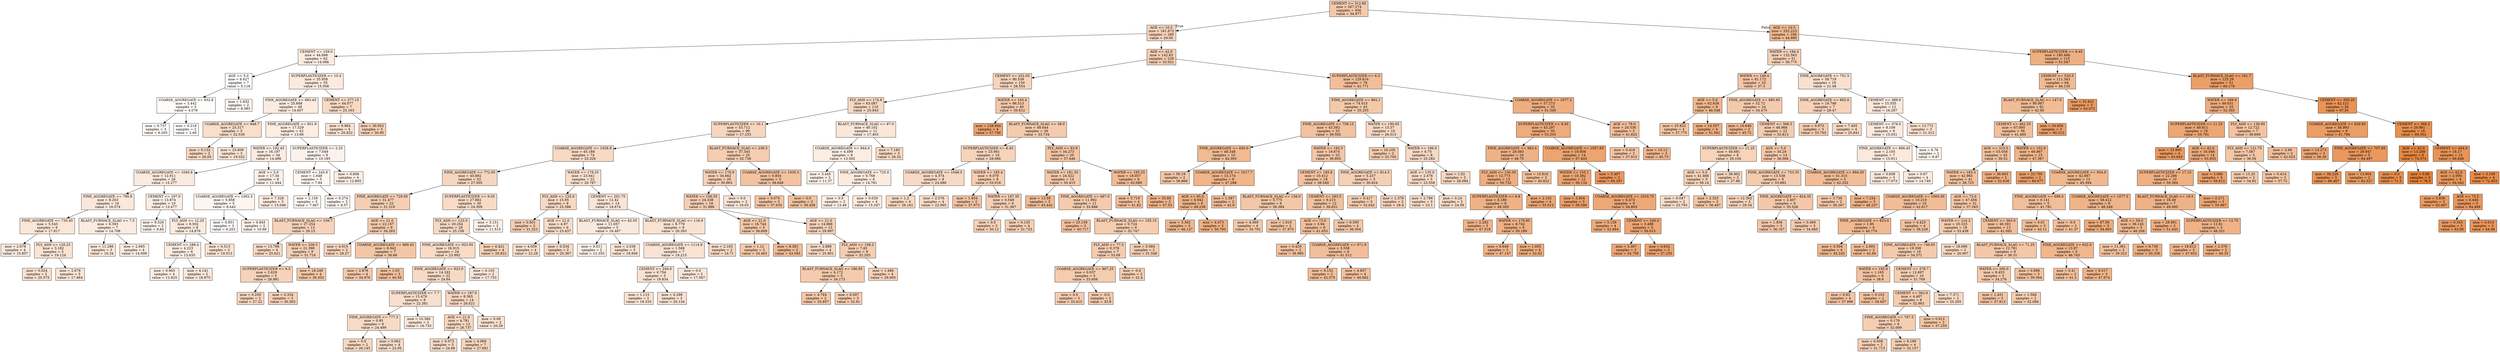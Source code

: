 digraph Tree {
node [shape=box, style="filled", color="black"] ;
0 [label="CEMENT <= 312.85\nmse = 267.274\nsamples = 456\nvalue = 34.977", fillcolor="#f4c9ab"] ;
1 [label="AGE <= 10.5\nmse = 181.672\nsamples = 290\nvalue = 29.05", fillcolor="#f6d3ba"] ;
0 -> 1 [labeldistance=2.5, labelangle=45, headlabel="True"] ;
2 [label="CEMENT <= 159.0\nmse = 44.696\nsamples = 62\nvalue = 14.086", fillcolor="#fbece1"] ;
1 -> 2 ;
3 [label="AGE <= 5.0\nmse = 6.627\nsamples = 7\nvalue = 5.118", fillcolor="#fefbf9"] ;
2 -> 3 ;
4 [label="COARSE_AGGREGATE <= 932.8\nmse = 3.442\nsamples = 5\nvalue = 4.078", fillcolor="#fffdfb"] ;
3 -> 4 ;
5 [label="mse = 0.737\nsamples = 3\nvalue = 6.205", fillcolor="#fef9f6"] ;
4 -> 5 ;
6 [label="mse = 0.218\nsamples = 2\nvalue = 2.66", fillcolor="#ffffff"] ;
4 -> 6 ;
7 [label="mse = 1.632\nsamples = 2\nvalue = 8.583", fillcolor="#fdf5f0"] ;
3 -> 7 ;
8 [label="SUPERPLASTICIZER <= 10.4\nmse = 35.958\nsamples = 55\nvalue = 15.508", fillcolor="#fbeadd"] ;
2 -> 8 ;
9 [label="FINE_AGGREGATE <= 683.45\nmse = 25.688\nsamples = 48\nvalue = 14.607", fillcolor="#fbebe0"] ;
8 -> 9 ;
10 [label="COARSE_AGGREGATE <= 948.7\nmse = 25.317\nsamples = 5\nvalue = 22.536", fillcolor="#f8decb"] ;
9 -> 10 ;
11 [label="mse = 0.132\nsamples = 2\nvalue = 26.05", fillcolor="#f7d8c2"] ;
10 -> 11 ;
12 [label="mse = 25.809\nsamples = 3\nvalue = 19.022", fillcolor="#f9e4d4"] ;
10 -> 12 ;
13 [label="FINE_AGGREGATE <= 851.9\nmse = 17.329\nsamples = 43\nvalue = 13.66", fillcolor="#fbede2"] ;
9 -> 13 ;
14 [label="WATER <= 192.45\nmse = 16.197\nsamples = 34\nvalue = 14.496", fillcolor="#fbebe0"] ;
13 -> 14 ;
15 [label="COARSE_AGGREGATE <= 1040.8\nmse = 12.911\nsamples = 26\nvalue = 15.277", fillcolor="#fbeade"] ;
14 -> 15 ;
16 [label="FINE_AGGREGATE <= 790.8\nmse = 8.203\nsamples = 16\nvalue = 16.574", fillcolor="#fae8db"] ;
15 -> 16 ;
17 [label="FINE_AGGREGATE <= 735.45\nmse = 5.543\nsamples = 9\nvalue = 17.817", fillcolor="#fae6d7"] ;
16 -> 17 ;
18 [label="mse = 2.678\nsamples = 4\nvalue = 15.857", fillcolor="#fae9dd"] ;
17 -> 18 ;
19 [label="FLY_ASH <= 120.25\nmse = 3.182\nsamples = 5\nvalue = 19.124", fillcolor="#f9e4d4"] ;
17 -> 19 ;
20 [label="mse = 0.024\nsamples = 2\nvalue = 20.575", fillcolor="#f9e1d0"] ;
19 -> 20 ;
21 [label="mse = 2.678\nsamples = 3\nvalue = 17.964", fillcolor="#fae6d7"] ;
19 -> 21 ;
22 [label="BLAST_FURNACE_SLAG <= 7.5\nmse = 6.393\nsamples = 7\nvalue = 14.708", fillcolor="#fbebe0"] ;
16 -> 22 ;
23 [label="mse = 11.286\nsamples = 3\nvalue = 16.34", fillcolor="#fae8db"] ;
22 -> 23 ;
24 [label="mse = 2.665\nsamples = 4\nvalue = 14.009", fillcolor="#fbece1"] ;
22 -> 24 ;
25 [label="CEMENT <= 197.0\nmse = 13.874\nsamples = 10\nvalue = 13.477", fillcolor="#fbede3"] ;
15 -> 25 ;
26 [label="mse = 9.526\nsamples = 2\nvalue = 9.84", fillcolor="#fdf3ec"] ;
25 -> 26 ;
27 [label="FLY_ASH <= 12.25\nmse = 8.502\nsamples = 8\nvalue = 14.876", fillcolor="#fbebdf"] ;
25 -> 27 ;
28 [label="CEMENT <= 288.4\nmse = 4.223\nsamples = 6\nvalue = 13.635", fillcolor="#fbede2"] ;
27 -> 28 ;
29 [label="mse = 0.963\nsamples = 4\nvalue = 12.825", fillcolor="#fceee4"] ;
28 -> 29 ;
30 [label="mse = 4.141\nsamples = 2\nvalue = 16.875", fillcolor="#fae7da"] ;
28 -> 30 ;
31 [label="mse = 0.513\nsamples = 2\nvalue = 19.013", fillcolor="#f9e4d4"] ;
27 -> 31 ;
32 [label="AGE <= 5.0\nmse = 17.34\nsamples = 8\nvalue = 11.444", fillcolor="#fcf0e8"] ;
14 -> 32 ;
33 [label="COARSE_AGGREGATE <= 1002.5\nmse = 5.858\nsamples = 5\nvalue = 8.442", fillcolor="#fdf5f0"] ;
32 -> 33 ;
34 [label="mse = 0.851\nsamples = 3\nvalue = 6.203", fillcolor="#fef9f6"] ;
33 -> 34 ;
35 [label="mse = 0.845\nsamples = 2\nvalue = 10.68", fillcolor="#fcf2ea"] ;
33 -> 35 ;
36 [label="mse = 7.328\nsamples = 3\nvalue = 15.046", fillcolor="#fbeadf"] ;
32 -> 36 ;
37 [label="SUPERPLASTICIZER <= 2.25\nmse = 7.049\nsamples = 9\nvalue = 10.185", fillcolor="#fcf2eb"] ;
13 -> 37 ;
38 [label="CEMENT <= 245.0\nmse = 1.648\nsamples = 5\nvalue = 7.94", fillcolor="#fdf6f1"] ;
37 -> 38 ;
39 [label="mse = 2.158\nsamples = 3\nvalue = 7.467", fillcolor="#fdf7f2"] ;
38 -> 39 ;
40 [label="mse = 0.274\nsamples = 2\nvalue = 8.57", fillcolor="#fdf5f0"] ;
38 -> 40 ;
41 [label="mse = 0.606\nsamples = 4\nvalue = 12.805", fillcolor="#fceee5"] ;
37 -> 41 ;
42 [label="CEMENT <= 277.15\nmse = 44.077\nsamples = 7\nvalue = 25.163", fillcolor="#f7dac4"] ;
8 -> 42 ;
43 [label="mse = 9.964\nsamples = 4\nvalue = 20.822", fillcolor="#f9e1d0"] ;
42 -> 43 ;
44 [label="mse = 30.952\nsamples = 3\nvalue = 30.95", fillcolor="#f5d0b5"] ;
42 -> 44 ;
45 [label="AGE <= 42.0\nmse = 142.83\nsamples = 228\nvalue = 33.021", fillcolor="#f5cdb0"] ;
1 -> 45 ;
46 [label="CEMENT <= 252.05\nmse = 90.539\nsamples = 150\nvalue = 28.554", fillcolor="#f6d4bb"] ;
45 -> 46 ;
47 [label="FLY_ASH <= 174.8\nmse = 63.087\nsamples = 110\nvalue = 25.943", fillcolor="#f7d8c2"] ;
46 -> 47 ;
48 [label="SUPERPLASTICIZER <= 10.1\nmse = 53.712\nsamples = 99\nvalue = 27.253", fillcolor="#f7d6bf"] ;
47 -> 48 ;
49 [label="COARSE_AGGREGATE <= 1028.9\nmse = 45.188\nsamples = 74\nvalue = 25.326", fillcolor="#f7d9c4"] ;
48 -> 49 ;
50 [label="FINE_AGGREGATE <= 772.05\nmse = 40.892\nsamples = 52\nvalue = 27.505", fillcolor="#f6d6be"] ;
49 -> 50 ;
51 [label="FINE_AGGREGATE <= 729.95\nmse = 31.477\nsamples = 22\nvalue = 31.319", fillcolor="#f5cfb4"] ;
50 -> 51 ;
52 [label="BLAST_FURNACE_SLAG <= 159.7\nmse = 27.254\nsamples = 13\nvalue = 29.15", fillcolor="#f6d3ba"] ;
51 -> 52 ;
53 [label="mse = 13.798\nsamples = 4\nvalue = 25.621", fillcolor="#f7d9c3"] ;
52 -> 53 ;
54 [label="WATER <= 208.5\nmse = 21.398\nsamples = 9\nvalue = 31.716", fillcolor="#f5cfb3"] ;
52 -> 54 ;
55 [label="SUPERPLASTICIZER <= 6.5\nmse = 2.629\nsamples = 5\nvalue = 28.981", fillcolor="#f6d3ba"] ;
54 -> 55 ;
56 [label="mse = 0.259\nsamples = 2\nvalue = 27.22", fillcolor="#f7d6bf"] ;
55 -> 56 ;
57 [label="mse = 0.334\nsamples = 3\nvalue = 30.302", fillcolor="#f6d1b7"] ;
55 -> 57 ;
58 [label="mse = 18.249\nsamples = 4\nvalue = 36.502", fillcolor="#f3c7a7"] ;
54 -> 58 ;
59 [label="AGE <= 21.0\nmse = 22.157\nsamples = 9\nvalue = 34.263", fillcolor="#f4caac"] ;
51 -> 59 ;
60 [label="mse = 4.915\nsamples = 2\nvalue = 28.27", fillcolor="#f6d4bc"] ;
59 -> 60 ;
61 [label="COARSE_AGGREGATE <= 989.45\nmse = 8.942\nsamples = 7\nvalue = 36.66", fillcolor="#f3c7a6"] ;
59 -> 61 ;
62 [label="mse = 2.876\nsamples = 4\nvalue = 34.976", fillcolor="#f4c9ab"] ;
61 -> 62 ;
63 [label="mse = 1.03\nsamples = 3\nvalue = 40.59", fillcolor="#f2c09c"] ;
61 -> 63 ;
64 [label="SUPERPLASTICIZER <= 9.05\nmse = 27.882\nsamples = 30\nvalue = 24.509", fillcolor="#f8dbc6"] ;
50 -> 64 ;
65 [label="FLY_ASH <= 123.0\nmse = 20.254\nsamples = 28\nvalue = 25.158", fillcolor="#f7dac4"] ;
64 -> 65 ;
66 [label="FINE_AGGREGATE <= 923.95\nmse = 16.915\nsamples = 24\nvalue = 23.992", fillcolor="#f8dcc7"] ;
65 -> 66 ;
67 [label="FINE_AGGREGATE <= 823.0\nmse = 14.182\nsamples = 22\nvalue = 24.64", fillcolor="#f7dac6"] ;
66 -> 67 ;
68 [label="SUPERPLASTICIZER <= 7.7\nmse = 15.479\nsamples = 8\nvalue = 22.381", fillcolor="#f8decc"] ;
67 -> 68 ;
69 [label="FINE_AGGREGATE <= 777.3\nmse = 0.95\nsamples = 6\nvalue = 24.499", fillcolor="#f8dbc6"] ;
68 -> 69 ;
70 [label="mse = 0.0\nsamples = 2\nvalue = 26.145", fillcolor="#f7d8c2"] ;
69 -> 70 ;
71 [label="mse = 0.062\nsamples = 4\nvalue = 23.95", fillcolor="#f8dcc7"] ;
69 -> 71 ;
72 [label="mse = 10.366\nsamples = 2\nvalue = 16.733", fillcolor="#fae8da"] ;
68 -> 72 ;
73 [label="WATER <= 197.0\nmse = 8.365\nsamples = 14\nvalue = 26.021", fillcolor="#f7d8c2"] ;
67 -> 73 ;
74 [label="AGE <= 21.0\nmse = 4.781\nsamples = 12\nvalue = 26.737", fillcolor="#f7d7c0"] ;
73 -> 74 ;
75 [label="mse = 0.073\nsamples = 5\nvalue = 24.66", fillcolor="#f7dac6"] ;
74 -> 75 ;
76 [label="mse = 4.069\nsamples = 7\nvalue = 27.681", fillcolor="#f6d5be"] ;
74 -> 76 ;
77 [label="mse = 0.09\nsamples = 2\nvalue = 20.29", fillcolor="#f9e2d1"] ;
73 -> 77 ;
78 [label="mse = 0.103\nsamples = 2\nvalue = 17.733", fillcolor="#fae6d8"] ;
66 -> 78 ;
79 [label="mse = 6.421\nsamples = 4\nvalue = 29.822", fillcolor="#f6d2b8"] ;
65 -> 79 ;
80 [label="mse = 3.151\nsamples = 2\nvalue = 11.515", fillcolor="#fcf0e8"] ;
64 -> 80 ;
81 [label="WATER <= 178.25\nmse = 23.641\nsamples = 22\nvalue = 20.787", fillcolor="#f9e1d0"] ;
49 -> 81 ;
82 [label="FLY_ASH <= 125.0\nmse = 15.95\nsamples = 8\nvalue = 25.588", fillcolor="#f7d9c3"] ;
81 -> 82 ;
83 [label="mse = 0.001\nsamples = 2\nvalue = 31.323", fillcolor="#f5cfb4"] ;
82 -> 83 ;
84 [label="AGE <= 21.0\nmse = 4.97\nsamples = 6\nvalue = 23.437", fillcolor="#f8dcc9"] ;
82 -> 84 ;
85 [label="mse = 4.059\nsamples = 4\nvalue = 22.28", fillcolor="#f8decc"] ;
84 -> 85 ;
86 [label="mse = 0.534\nsamples = 2\nvalue = 25.367", fillcolor="#f7d9c4"] ;
84 -> 86 ;
87 [label="CEMENT <= 201.75\nmse = 12.42\nsamples = 14\nvalue = 18.674", fillcolor="#fae4d5"] ;
81 -> 87 ;
88 [label="BLAST_FURNACE_SLAG <= 62.05\nmse = 11.057\nsamples = 5\nvalue = 16.487", fillcolor="#fae8db"] ;
87 -> 88 ;
89 [label="mse = 0.011\nsamples = 2\nvalue = 12.355", fillcolor="#fcefe6"] ;
88 -> 89 ;
90 [label="mse = 2.036\nsamples = 3\nvalue = 18.849", fillcolor="#f9e4d5"] ;
88 -> 90 ;
91 [label="BLAST_FURNACE_SLAG <= 116.9\nmse = 6.779\nsamples = 9\nvalue = 20.393", fillcolor="#f9e2d1"] ;
87 -> 91 ;
92 [label="COARSE_AGGREGATE <= 1114.9\nmse = 1.568\nsamples = 7\nvalue = 19.215", fillcolor="#f9e3d4"] ;
91 -> 92 ;
93 [label="CEMENT <= 240.0\nmse = 0.754\nsamples = 5\nvalue = 19.834", fillcolor="#f9e2d2"] ;
92 -> 93 ;
94 [label="mse = 1.115\nsamples = 2\nvalue = 19.333", fillcolor="#f9e3d3"] ;
93 -> 94 ;
95 [label="mse = 0.298\nsamples = 3\nvalue = 20.134", fillcolor="#f9e2d1"] ;
93 -> 95 ;
96 [label="mse = 0.0\nsamples = 2\nvalue = 17.567", fillcolor="#fae6d8"] ;
92 -> 96 ;
97 [label="mse = 2.163\nsamples = 2\nvalue = 24.71", fillcolor="#f7dac5"] ;
91 -> 97 ;
98 [label="BLAST_FURNACE_SLAG <= 239.5\nmse = 37.345\nsamples = 25\nvalue = 32.736", fillcolor="#f5cdb0"] ;
48 -> 98 ;
99 [label="WATER <= 178.8\nmse = 34.662\nsamples = 20\nvalue = 30.963", fillcolor="#f5d0b5"] ;
98 -> 99 ;
100 [label="WATER <= 156.55\nmse = 24.338\nsamples = 18\nvalue = 31.886", fillcolor="#f5ceb3"] ;
99 -> 100 ;
101 [label="AGE <= 21.0\nmse = 16.744\nsamples = 5\nvalue = 36.609", fillcolor="#f3c7a6"] ;
100 -> 101 ;
102 [label="mse = 1.12\nsamples = 3\nvalue = 34.463", fillcolor="#f4caac"] ;
101 -> 102 ;
103 [label="mse = 8.381\nsamples = 2\nvalue = 43.045", fillcolor="#f1bc96"] ;
101 -> 103 ;
104 [label="AGE <= 21.0\nmse = 14.888\nsamples = 13\nvalue = 29.997", fillcolor="#f6d2b8"] ;
100 -> 104 ;
105 [label="mse = 2.888\nsamples = 4\nvalue = 25.901", fillcolor="#f7d8c2"] ;
104 -> 105 ;
106 [label="FLY_ASH <= 108.2\nmse = 7.45\nsamples = 9\nvalue = 32.203", fillcolor="#f5ceb2"] ;
104 -> 106 ;
107 [label="BLAST_FURNACE_SLAG <= 186.85\nmse = 4.172\nsamples = 5\nvalue = 34.173", fillcolor="#f4cbad"] ;
106 -> 107 ;
108 [label="mse = 4.764\nsamples = 2\nvalue = 35.857", fillcolor="#f4c8a8"] ;
107 -> 108 ;
109 [label="mse = 0.007\nsamples = 3\nvalue = 32.91", fillcolor="#f5cdb0"] ;
107 -> 109 ;
110 [label="mse = 1.466\nsamples = 4\nvalue = 29.905", fillcolor="#f6d2b8"] ;
106 -> 110 ;
111 [label="mse = 0.0\nsamples = 2\nvalue = 18.03", fillcolor="#fae5d7"] ;
99 -> 111 ;
112 [label="COARSE_AGGREGATE <= 1035.5\nmse = 0.854\nsamples = 5\nvalue = 38.648", fillcolor="#f3c3a1"] ;
98 -> 112 ;
113 [label="mse = 0.076\nsamples = 3\nvalue = 37.635", fillcolor="#f3c5a4"] ;
112 -> 113 ;
114 [label="mse = 0.0\nsamples = 2\nvalue = 39.458", fillcolor="#f2c29f"] ;
112 -> 114 ;
115 [label="BLAST_FURNACE_SLAG <= 87.0\nmse = 40.102\nsamples = 11\nvalue = 17.403", fillcolor="#fae7d9"] ;
47 -> 115 ;
116 [label="COARSE_AGGREGATE <= 844.0\nmse = 4.499\nsamples = 8\nvalue = 13.502", fillcolor="#fbede3"] ;
115 -> 116 ;
117 [label="mse = 3.445\nsamples = 2\nvalue = 11.37", fillcolor="#fcf1e8"] ;
116 -> 117 ;
118 [label="FINE_AGGREGATE <= 725.0\nmse = 0.768\nsamples = 6\nvalue = 14.781", fillcolor="#fbebdf"] ;
116 -> 118 ;
119 [label="mse = 0.0\nsamples = 2\nvalue = 13.46", fillcolor="#fbede3"] ;
118 -> 119 ;
120 [label="mse = 0.029\nsamples = 4\nvalue = 15.347", fillcolor="#fbeade"] ;
118 -> 120 ;
121 [label="mse = 7.183\nsamples = 3\nvalue = 26.32", fillcolor="#f7d8c1"] ;
115 -> 121 ;
122 [label="WATER <= 165.4\nmse = 96.513\nsamples = 40\nvalue = 35.612", fillcolor="#f4c8a9"] ;
46 -> 122 ;
123 [label="mse = 128.944\nsamples = 4\nvalue = 57.766", fillcolor="#eca36f"] ;
122 -> 123 ;
124 [label="BLAST_FURNACE_SLAG <= 38.0\nmse = 48.644\nsamples = 36\nvalue = 33.734", fillcolor="#f4cbae"] ;
122 -> 124 ;
125 [label="SUPERPLASTICIZER <= 8.45\nmse = 23.961\nsamples = 16\nvalue = 28.686", fillcolor="#f6d4bb"] ;
124 -> 125 ;
126 [label="COARSE_AGGREGATE <= 1048.5\nmse = 4.374\nsamples = 8\nvalue = 24.686", fillcolor="#f7dac5"] ;
125 -> 126 ;
127 [label="mse = 1.2\nsamples = 4\nvalue = 26.161", fillcolor="#f7d8c2"] ;
126 -> 127 ;
128 [label="mse = 2.576\nsamples = 4\nvalue = 22.965", fillcolor="#f8ddca"] ;
126 -> 128 ;
129 [label="WATER <= 185.4\nmse = 9.079\nsamples = 8\nvalue = 33.018", fillcolor="#f5cdb0"] ;
125 -> 129 ;
130 [label="mse = 1.934\nsamples = 2\nvalue = 37.973", fillcolor="#f3c4a3"] ;
129 -> 130 ;
131 [label="WATER <= 197.35\nmse = 0.549\nsamples = 6\nvalue = 31.367", fillcolor="#f5cfb4"] ;
129 -> 131 ;
132 [label="mse = 0.0\nsamples = 2\nvalue = 30.12", fillcolor="#f6d1b7"] ;
131 -> 132 ;
133 [label="mse = 0.135\nsamples = 4\nvalue = 31.723", fillcolor="#f5cfb3"] ;
131 -> 133 ;
134 [label="FLY_ASH <= 83.9\nmse = 34.273\nsamples = 20\nvalue = 37.446", fillcolor="#f3c5a4"] ;
124 -> 134 ;
135 [label="WATER <= 181.55\nmse = 24.522\nsamples = 14\nvalue = 35.415", fillcolor="#f4c9a9"] ;
134 -> 135 ;
136 [label="mse = 13.59\nsamples = 3\nvalue = 43.442", fillcolor="#f1bb95"] ;
135 -> 136 ;
137 [label="FINE_AGGREGATE <= 697.0\nmse = 11.992\nsamples = 11\nvalue = 33.886", fillcolor="#f4cbad"] ;
135 -> 137 ;
138 [label="mse = 25.158\nsamples = 2\nvalue = 40.717", fillcolor="#f2c09c"] ;
137 -> 138 ;
139 [label="BLAST_FURNACE_SLAG <= 155.15\nmse = 0.724\nsamples = 9\nvalue = 32.747", fillcolor="#f5cdb0"] ;
137 -> 139 ;
140 [label="FLY_ASH <= 77.5\nmse = 0.378\nsamples = 7\nvalue = 33.09", fillcolor="#f5ccb0"] ;
139 -> 140 ;
141 [label="COARSE_AGGREGATE <= 907.25\nmse = 0.037\nsamples = 5\nvalue = 33.608", fillcolor="#f4ccae"] ;
140 -> 141 ;
142 [label="mse = 0.0\nsamples = 3\nvalue = 33.415", fillcolor="#f4ccaf"] ;
141 -> 142 ;
143 [label="mse = -0.0\nsamples = 2\nvalue = 33.8", fillcolor="#f4cbae"] ;
141 -> 143 ;
144 [label="mse = -0.0\nsamples = 2\nvalue = 32.4", fillcolor="#f5ceb1"] ;
140 -> 144 ;
145 [label="mse = 0.084\nsamples = 2\nvalue = 31.548", fillcolor="#f5cfb4"] ;
139 -> 145 ;
146 [label="WATER <= 195.25\nmse = 18.057\nsamples = 6\nvalue = 43.089", fillcolor="#f1bc95"] ;
134 -> 146 ;
147 [label="mse = 5.719\nsamples = 4\nvalue = 41.82", fillcolor="#f2be99"] ;
146 -> 147 ;
148 [label="mse = 35.88\nsamples = 2\nvalue = 47.53", fillcolor="#f0b48a"] ;
146 -> 148 ;
149 [label="SUPERPLASTICIZER <= 6.3\nmse = 129.616\nsamples = 78\nvalue = 41.771", fillcolor="#f2be99"] ;
45 -> 149 ;
150 [label="FINE_AGGREGATE <= 862.1\nmse = 74.015\nsamples = 43\nvalue = 35.255", fillcolor="#f4c9aa"] ;
149 -> 150 ;
151 [label="FINE_AGGREGATE <= 758.15\nmse = 43.592\nsamples = 33\nvalue = 39.592", fillcolor="#f2c29f"] ;
150 -> 151 ;
152 [label="FINE_AGGREGATE <= 650.0\nmse = 48.348\nsamples = 10\nvalue = 44.393", fillcolor="#f1ba92"] ;
151 -> 152 ;
153 [label="mse = 56.19\nsamples = 2\nvalue = 36.868", fillcolor="#f3c6a6"] ;
152 -> 153 ;
154 [label="COARSE_AGGREGATE <= 1017.7\nmse = 15.174\nsamples = 8\nvalue = 47.288", fillcolor="#f0b58a"] ;
152 -> 154 ;
155 [label="AGE <= 95.0\nmse = 8.942\nsamples = 6\nvalue = 49.238", fillcolor="#efb285"] ;
154 -> 155 ;
156 [label="mse = 3.362\nsamples = 3\nvalue = 46.127", fillcolor="#f0b78e"] ;
155 -> 156 ;
157 [label="mse = 4.473\nsamples = 3\nvalue = 50.793", fillcolor="#eeaf81"] ;
155 -> 157 ;
158 [label="mse = 1.387\nsamples = 2\nvalue = 42.9", fillcolor="#f1bc96"] ;
154 -> 158 ;
159 [label="WATER <= 192.5\nmse = 19.674\nsamples = 23\nvalue = 36.805", fillcolor="#f3c6a6"] ;
151 -> 159 ;
160 [label="CEMENT <= 185.8\nmse = 10.412\nsamples = 18\nvalue = 38.549", fillcolor="#f3c3a1"] ;
159 -> 160 ;
161 [label="BLAST_FURNACE_SLAG <= 158.0\nmse = 5.775\nsamples = 6\nvalue = 36.384", fillcolor="#f3c7a7"] ;
160 -> 161 ;
162 [label="mse = 4.569\nsamples = 4\nvalue = 34.792", fillcolor="#f4caab"] ;
161 -> 162 ;
163 [label="mse = 1.918\nsamples = 2\nvalue = 37.975", fillcolor="#f3c4a3"] ;
161 -> 163 ;
164 [label="CEMENT <= 263.5\nmse = 9.215\nsamples = 12\nvalue = 39.631", fillcolor="#f2c29e"] ;
160 -> 164 ;
165 [label="AGE <= 73.0\nmse = 3.94\nsamples = 8\nvalue = 41.053", fillcolor="#f2bf9b"] ;
164 -> 165 ;
166 [label="mse = 0.429\nsamples = 2\nvalue = 38.985", fillcolor="#f3c3a0"] ;
165 -> 166 ;
167 [label="COARSE_AGGREGATE <= 971.9\nmse = 3.558\nsamples = 6\nvalue = 41.512", fillcolor="#f2be9a"] ;
165 -> 167 ;
168 [label="mse = 0.152\nsamples = 2\nvalue = 42.575", fillcolor="#f1bd97"] ;
167 -> 168 ;
169 [label="mse = 4.657\nsamples = 4\nvalue = 40.662", fillcolor="#f2c09c"] ;
167 -> 169 ;
170 [label="mse = 6.595\nsamples = 4\nvalue = 36.504", fillcolor="#f3c7a7"] ;
164 -> 170 ;
171 [label="FINE_AGGREGATE <= 814.5\nmse = 5.237\nsamples = 5\nvalue = 30.824", fillcolor="#f5d0b5"] ;
159 -> 171 ;
172 [label="mse = 0.417\nsamples = 3\nvalue = 32.642", fillcolor="#f5cdb1"] ;
171 -> 172 ;
173 [label="mse = 1.378\nsamples = 2\nvalue = 28.4", fillcolor="#f6d4bc"] ;
171 -> 173 ;
174 [label="WATER <= 190.65\nmse = 13.37\nsamples = 10\nvalue = 26.015", fillcolor="#f7d8c2"] ;
150 -> 174 ;
175 [label="mse = 18.105\nsamples = 2\nvalue = 33.705", fillcolor="#f4cbae"] ;
174 -> 175 ;
176 [label="WATER <= 196.0\nmse = 6.75\nsamples = 8\nvalue = 25.282", fillcolor="#f7d9c4"] ;
174 -> 176 ;
177 [label="AGE <= 135.0\nmse = 2.476\nsamples = 5\nvalue = 23.558", fillcolor="#f8dcc8"] ;
176 -> 177 ;
178 [label="mse = 2.786\nsamples = 3\nvalue = 23.1", fillcolor="#f8ddca"] ;
177 -> 178 ;
179 [label="mse = 0.24\nsamples = 2\nvalue = 24.59", fillcolor="#f7dbc6"] ;
177 -> 179 ;
180 [label="mse = 1.02\nsamples = 3\nvalue = 28.084", fillcolor="#f6d5bd"] ;
176 -> 180 ;
181 [label="COARSE_AGGREGATE <= 1077.2\nmse = 57.273\nsamples = 35\nvalue = 51.345", fillcolor="#eeae80"] ;
149 -> 181 ;
182 [label="SUPERPLASTICIZER <= 9.45\nmse = 43.297\nsamples = 30\nvalue = 53.203", fillcolor="#eeab7b"] ;
181 -> 182 ;
183 [label="FINE_AGGREGATE <= 883.4\nmse = 29.093\nsamples = 16\nvalue = 48.75", fillcolor="#efb287"] ;
182 -> 183 ;
184 [label="FLY_ASH <= 130.35\nmse = 12.773\nsamples = 13\nvalue = 50.732", fillcolor="#efaf81"] ;
183 -> 184 ;
185 [label="SUPERPLASTICIZER <= 6.8\nmse = 8.186\nsamples = 9\nvalue = 49.305", fillcolor="#efb285"] ;
184 -> 185 ;
186 [label="mse = 2.282\nsamples = 3\nvalue = 47.518", fillcolor="#f0b48a"] ;
185 -> 186 ;
187 [label="WATER <= 170.85\nmse = 8.742\nsamples = 6\nvalue = 50.199", fillcolor="#efb083"] ;
185 -> 187 ;
188 [label="mse = 6.649\nsamples = 2\nvalue = 47.147", fillcolor="#f0b58b"] ;
187 -> 188 ;
189 [label="mse = 1.055\nsamples = 4\nvalue = 52.03", fillcolor="#eead7e"] ;
187 -> 189 ;
190 [label="mse = 2.102\nsamples = 4\nvalue = 55.012", fillcolor="#eda876"] ;
184 -> 190 ;
191 [label="mse = 15.816\nsamples = 3\nvalue = 40.822", fillcolor="#f2c09b"] ;
183 -> 191 ;
192 [label="COARSE_AGGREGATE <= 1057.65\nmse = 19.959\nsamples = 14\nvalue = 57.443", fillcolor="#eca470"] ;
182 -> 192 ;
193 [label="WATER <= 155.1\nmse = 10.382\nsamples = 12\nvalue = 56.134", fillcolor="#eda673"] ;
192 -> 193 ;
194 [label="mse = 3.954\nsamples = 3\nvalue = 59.596", fillcolor="#eba06a"] ;
193 -> 194 ;
195 [label="COARSE_AGGREGATE <= 1010.75\nmse = 6.473\nsamples = 9\nvalue = 54.803", fillcolor="#eda877"] ;
193 -> 195 ;
196 [label="mse = 5.139\nsamples = 4\nvalue = 52.864", fillcolor="#eeac7c"] ;
195 -> 196 ;
197 [label="CEMENT <= 245.0\nmse = 3.488\nsamples = 5\nvalue = 56.015", fillcolor="#eda674"] ;
195 -> 197 ;
198 [label="mse = 3.367\nsamples = 2\nvalue = 54.795", fillcolor="#eda877"] ;
197 -> 198 ;
199 [label="mse = 0.632\nsamples = 3\nvalue = 57.235", fillcolor="#eca471"] ;
197 -> 199 ;
200 [label="mse = 5.467\nsamples = 2\nvalue = 65.297", fillcolor="#ea975b"] ;
192 -> 200 ;
201 [label="AGE <= 78.0\nmse = 20.536\nsamples = 5\nvalue = 41.822", fillcolor="#f2be99"] ;
181 -> 201 ;
202 [label="mse = 0.416\nsamples = 2\nvalue = 37.915", fillcolor="#f3c4a3"] ;
201 -> 202 ;
203 [label="mse = 10.12\nsamples = 3\nvalue = 45.73", fillcolor="#f0b78f"] ;
201 -> 203 ;
204 [label="AGE <= 10.5\nmse = 252.223\nsamples = 166\nvalue = 44.995", fillcolor="#f0b990"] ;
0 -> 204 [labeldistance=2.5, labelangle=-45, headlabel="False"] ;
205 [label="WATER <= 184.4\nmse = 132.563\nsamples = 51\nvalue = 30.775", fillcolor="#f5d0b6"] ;
204 -> 205 ;
206 [label="WATER <= 149.4\nmse = 81.172\nsamples = 32\nvalue = 37.3", fillcolor="#f3c5a5"] ;
205 -> 206 ;
207 [label="AGE <= 5.0\nmse = 62.636\nsamples = 8\nvalue = 46.548", fillcolor="#f0b68c"] ;
206 -> 207 ;
208 [label="mse = 25.822\nsamples = 4\nvalue = 37.775", fillcolor="#f3c5a3"] ;
207 -> 208 ;
209 [label="mse = 14.557\nsamples = 4\nvalue = 51.561", fillcolor="#eeae7f"] ;
207 -> 209 ;
210 [label="FINE_AGGREGATE <= 685.95\nmse = 52.72\nsamples = 24\nvalue = 34.475", fillcolor="#f4caac"] ;
206 -> 210 ;
211 [label="mse = 16.646\nsamples = 2\nvalue = 45.72", fillcolor="#f0b78f"] ;
210 -> 211 ;
212 [label="CEMENT <= 368.3\nmse = 46.966\nsamples = 22\nvalue = 33.813", fillcolor="#f4cbae"] ;
210 -> 212 ;
213 [label="SUPERPLASTICIZER <= 11.25\nmse = 40.681\nsamples = 8\nvalue = 29.104", fillcolor="#f6d3ba"] ;
212 -> 213 ;
214 [label="AGE <= 5.0\nmse = 41.466\nsamples = 5\nvalue = 30.14", fillcolor="#f6d1b7"] ;
213 -> 214 ;
215 [label="mse = 0.047\nsamples = 2\nvalue = 23.793", fillcolor="#f8dcc8"] ;
214 -> 215 ;
216 [label="mse = 2.325\nsamples = 3\nvalue = 36.487", fillcolor="#f3c7a7"] ;
214 -> 216 ;
217 [label="mse = 36.902\nsamples = 3\nvalue = 27.86", fillcolor="#f6d5bd"] ;
213 -> 217 ;
218 [label="AGE <= 5.0\nmse = 34.29\nsamples = 14\nvalue = 36.066", fillcolor="#f4c8a8"] ;
212 -> 218 ;
219 [label="FINE_AGGREGATE <= 753.35\nmse = 13.538\nsamples = 9\nvalue = 33.882", fillcolor="#f4cbad"] ;
218 -> 219 ;
220 [label="mse = 12.392\nsamples = 3\nvalue = 28.54", fillcolor="#f6d4bb"] ;
219 -> 220 ;
221 [label="FINE_AGGREGATE <= 824.35\nmse = 2.407\nsamples = 6\nvalue = 35.526", fillcolor="#f4c8a9"] ;
219 -> 221 ;
222 [label="mse = 1.936\nsamples = 3\nvalue = 36.167", fillcolor="#f4c7a8"] ;
221 -> 222 ;
223 [label="mse = 0.469\nsamples = 3\nvalue = 34.085", fillcolor="#f4cbad"] ;
221 -> 223 ;
224 [label="COARSE_AGGREGATE <= 894.05\nmse = 41.315\nsamples = 5\nvalue = 42.252", fillcolor="#f1bd98"] ;
218 -> 224 ;
225 [label="mse = 3.736\nsamples = 2\nvalue = 36.267", fillcolor="#f3c7a7"] ;
224 -> 225 ;
226 [label="mse = 7.254\nsamples = 3\nvalue = 48.237", fillcolor="#efb388"] ;
224 -> 226 ;
227 [label="FINE_AGGREGATE <= 751.5\nmse = 58.719\nsamples = 19\nvalue = 21.48", fillcolor="#f9e0ce"] ;
205 -> 227 ;
228 [label="FINE_AGGREGATE <= 662.6\nmse = 19.798\nsamples = 7\nvalue = 29.47", fillcolor="#f6d2b9"] ;
227 -> 228 ;
229 [label="mse = 0.973\nsamples = 3\nvalue = 33.703", fillcolor="#f4cbae"] ;
228 -> 229 ;
230 [label="mse = 7.405\nsamples = 4\nvalue = 25.841", fillcolor="#f7d8c2"] ;
228 -> 230 ;
231 [label="CEMENT <= 389.0\nmse = 15.555\nsamples = 12\nvalue = 16.287", fillcolor="#fae8db"] ;
227 -> 231 ;
232 [label="CEMENT <= 379.0\nmse = 8.109\nsamples = 9\nvalue = 15.031", fillcolor="#fbeadf"] ;
231 -> 232 ;
233 [label="FINE_AGGREGATE <= 806.45\nmse = 2.105\nsamples = 7\nvalue = 15.911", fillcolor="#fae9dc"] ;
232 -> 233 ;
234 [label="mse = 0.838\nsamples = 3\nvalue = 17.073", fillcolor="#fae7d9"] ;
233 -> 234 ;
235 [label="mse = 0.67\nsamples = 4\nvalue = 14.749", fillcolor="#fbebdf"] ;
233 -> 235 ;
236 [label="mse = 6.76\nsamples = 2\nvalue = 8.87", fillcolor="#fdf5ef"] ;
232 -> 236 ;
237 [label="mse = 13.772\nsamples = 3\nvalue = 21.312", fillcolor="#f9e0ce"] ;
231 -> 237 ;
238 [label="SUPERPLASTICIZER <= 8.45\nmse = 180.466\nsamples = 115\nvalue = 51.047", fillcolor="#eeaf81"] ;
204 -> 238 ;
239 [label="CEMENT <= 520.5\nmse = 111.343\nsamples = 64\nvalue = 44.135", fillcolor="#f1ba93"] ;
238 -> 239 ;
240 [label="BLAST_FURNACE_SLAG <= 147.0\nmse = 90.987\nsamples = 61\nvalue = 42.95", fillcolor="#f1bc96"] ;
239 -> 240 ;
241 [label="CEMENT <= 462.55\nmse = 67.995\nsamples = 58\nvalue = 41.465", fillcolor="#f2bf9a"] ;
240 -> 241 ;
242 [label="AGE <= 315.0\nmse = 53.058\nsamples = 43\nvalue = 39.52", fillcolor="#f2c29f"] ;
241 -> 242 ;
243 [label="WATER <= 183.5\nmse = 42.983\nsamples = 41\nvalue = 38.725", fillcolor="#f3c3a1"] ;
242 -> 243 ;
244 [label="COARSE_AGGREGATE <= 1000.95\nmse = 10.219\nsamples = 10\nvalue = 42.617", fillcolor="#f1bd97"] ;
243 -> 244 ;
245 [label="FINE_AGGREGATE <= 823.0\nmse = 1.95\nsamples = 6\nvalue = 44.774", fillcolor="#f1b991"] ;
244 -> 245 ;
246 [label="mse = 0.504\nsamples = 4\nvalue = 45.243", fillcolor="#f0b890"] ;
245 -> 246 ;
247 [label="mse = 2.993\nsamples = 2\nvalue = 42.66", fillcolor="#f1bd97"] ;
245 -> 247 ;
248 [label="mse = 4.423\nsamples = 4\nvalue = 39.229", fillcolor="#f2c2a0"] ;
244 -> 248 ;
249 [label="AGE <= 73.0\nmse = 47.456\nsamples = 31\nvalue = 37.265", fillcolor="#f3c6a5"] ;
243 -> 249 ;
250 [label="WATER <= 216.3\nmse = 25.325\nsamples = 18\nvalue = 33.438", fillcolor="#f4ccaf"] ;
249 -> 250 ;
251 [label="FINE_AGGREGATE <= 746.65\nmse = 19.308\nsamples = 16\nvalue = 34.371", fillcolor="#f4caac"] ;
250 -> 251 ;
252 [label="WATER <= 193.0\nmse = 1.165\nsamples = 6\nvalue = 38.6", fillcolor="#f3c3a1"] ;
251 -> 252 ;
253 [label="mse = 0.83\nsamples = 4\nvalue = 37.996", fillcolor="#f3c4a3"] ;
252 -> 253 ;
254 [label="mse = 0.103\nsamples = 2\nvalue = 39.607", fillcolor="#f2c29f"] ;
252 -> 254 ;
255 [label="CEMENT <= 378.7\nmse = 12.697\nsamples = 10\nvalue = 31.769", fillcolor="#f5cfb3"] ;
251 -> 255 ;
256 [label="CEMENT <= 362.0\nmse = 4.407\nsamples = 8\nvalue = 32.963", fillcolor="#f5cdb0"] ;
255 -> 256 ;
257 [label="FINE_AGGREGATE <= 767.5\nmse = 0.179\nsamples = 6\nvalue = 32.009", fillcolor="#f5ceb2"] ;
256 -> 257 ;
258 [label="mse = 0.008\nsamples = 2\nvalue = 31.713", fillcolor="#f5cfb3"] ;
257 -> 258 ;
259 [label="mse = 0.199\nsamples = 4\nvalue = 32.157", fillcolor="#f5ceb2"] ;
257 -> 259 ;
260 [label="mse = 0.912\nsamples = 2\nvalue = 37.255", fillcolor="#f3c6a5"] ;
256 -> 260 ;
261 [label="mse = 7.371\nsamples = 2\nvalue = 25.205", fillcolor="#f7dac4"] ;
255 -> 261 ;
262 [label="mse = 18.686\nsamples = 2\nvalue = 26.907", fillcolor="#f7d7c0"] ;
250 -> 262 ;
263 [label="CEMENT <= 363.0\nmse = 40.301\nsamples = 13\nvalue = 41.092", fillcolor="#f2bf9b"] ;
249 -> 263 ;
264 [label="BLAST_FURNACE_SLAG <= 71.25\nmse = 12.781\nsamples = 8\nvalue = 36.31", fillcolor="#f3c7a7"] ;
263 -> 264 ;
265 [label="WATER <= 200.0\nmse = 9.453\nsamples = 5\nvalue = 34.276", fillcolor="#f4caac"] ;
264 -> 265 ;
266 [label="mse = 1.431\nsamples = 3\nvalue = 37.913", fillcolor="#f3c4a3"] ;
265 -> 266 ;
267 [label="mse = 1.568\nsamples = 2\nvalue = 32.094", fillcolor="#f5ceb2"] ;
265 -> 267 ;
268 [label="mse = 0.898\nsamples = 3\nvalue = 39.564", fillcolor="#f2c29f"] ;
264 -> 268 ;
269 [label="FINE_AGGREGATE <= 632.0\nmse = 13.87\nsamples = 5\nvalue = 46.743", fillcolor="#f0b68c"] ;
263 -> 269 ;
270 [label="mse = 0.41\nsamples = 2\nvalue = 41.2", fillcolor="#f2bf9a"] ;
269 -> 270 ;
271 [label="mse = 8.517\nsamples = 3\nvalue = 47.974", fillcolor="#efb489"] ;
269 -> 271 ;
272 [label="mse = 36.803\nsamples = 2\nvalue = 52.638", fillcolor="#eeac7d"] ;
242 -> 272 ;
273 [label="WATER <= 152.0\nmse = 66.867\nsamples = 15\nvalue = 47.387", fillcolor="#f0b58a"] ;
241 -> 273 ;
274 [label="mse = 23.759\nsamples = 2\nvalue = 60.677", fillcolor="#eb9f68"] ;
273 -> 274 ;
275 [label="COARSE_AGGREGATE <= 934.0\nmse = 42.867\nsamples = 13\nvalue = 45.394", fillcolor="#f0b88f"] ;
273 -> 275 ;
276 [label="FINE_AGGREGATE <= 698.0\nmse = 0.141\nsamples = 5\nvalue = 41.781", fillcolor="#f2be99"] ;
275 -> 276 ;
277 [label="mse = 0.01\nsamples = 3\nvalue = 42.11", fillcolor="#f1bd98"] ;
276 -> 277 ;
278 [label="mse = -0.0\nsamples = 2\nvalue = 41.37", fillcolor="#f2bf9a"] ;
276 -> 278 ;
279 [label="COARSE_AGGREGATE <= 1077.5\nmse = 58.412\nsamples = 8\nvalue = 48.349", fillcolor="#efb388"] ;
275 -> 279 ;
280 [label="mse = 67.56\nsamples = 3\nvalue = 54.063", fillcolor="#edaa79"] ;
279 -> 280 ;
281 [label="AGE <= 59.0\nmse = 38.145\nsamples = 5\nvalue = 46.206", fillcolor="#f0b78d"] ;
279 -> 281 ;
282 [label="mse = 11.361\nsamples = 2\nvalue = 39.323", fillcolor="#f2c29f"] ;
281 -> 282 ;
283 [label="mse = 8.736\nsamples = 3\nvalue = 50.336", fillcolor="#efb083"] ;
281 -> 283 ;
284 [label="mse = 34.656\nsamples = 3\nvalue = 60.212", fillcolor="#eb9f69"] ;
240 -> 284 ;
285 [label="mse = 32.832\nsamples = 3\nvalue = 64.073", fillcolor="#ea995f"] ;
239 -> 285 ;
286 [label="BLAST_FURNACE_SLAG <= 101.7\nmse = 125.29\nsamples = 51\nvalue = 60.178", fillcolor="#eb9f69"] ;
238 -> 286 ;
287 [label="WATER <= 169.0\nmse = 89.631\nsamples = 25\nvalue = 52.355", fillcolor="#eeac7d"] ;
286 -> 287 ;
288 [label="SUPERPLASTICIZER <= 11.25\nmse = 49.811\nsamples = 18\nvalue = 55.791", fillcolor="#eda774"] ;
287 -> 288 ;
289 [label="mse = 33.995\nsamples = 4\nvalue = 63.843", fillcolor="#ea995f"] ;
288 -> 289 ;
290 [label="AGE <= 42.0\nmse = 35.046\nsamples = 14\nvalue = 53.933", fillcolor="#edaa79"] ;
288 -> 290 ;
291 [label="SUPERPLASTICIZER <= 17.15\nmse = 22.266\nsamples = 10\nvalue = 50.384", fillcolor="#efb082"] ;
290 -> 291 ;
292 [label="BLAST_FURNACE_SLAG <= 19.5\nmse = 18.49\nsamples = 7\nvalue = 49.095", fillcolor="#efb286"] ;
291 -> 292 ;
293 [label="mse = 28.981\nsamples = 2\nvalue = 51.643", fillcolor="#eeae7f"] ;
292 -> 293 ;
294 [label="SUPERPLASTICIZER <= 12.75\nmse = 12.81\nsamples = 5\nvalue = 48.331", fillcolor="#efb388"] ;
292 -> 294 ;
295 [label="mse = 18.612\nsamples = 3\nvalue = 47.652", fillcolor="#f0b48a"] ;
294 -> 295 ;
296 [label="mse = 2.376\nsamples = 2\nvalue = 49.35", fillcolor="#efb185"] ;
294 -> 296 ;
297 [label="mse = 0.271\nsamples = 3\nvalue = 55.967", fillcolor="#eda674"] ;
291 -> 297 ;
298 [label="mse = 3.086\nsamples = 4\nvalue = 59.612", fillcolor="#eba06a"] ;
290 -> 298 ;
299 [label="FLY_ASH <= 139.95\nmse = 12.722\nsamples = 7\nvalue = 38.609", fillcolor="#f3c3a1"] ;
287 -> 299 ;
300 [label="FLY_ASH <= 121.75\nmse = 7.567\nsamples = 5\nvalue = 36.56", fillcolor="#f3c7a6"] ;
299 -> 300 ;
301 [label="mse = 13.25\nsamples = 2\nvalue = 34.82", fillcolor="#f4caab"] ;
300 -> 301 ;
302 [label="mse = 0.414\nsamples = 3\nvalue = 37.72", fillcolor="#f3c5a3"] ;
300 -> 302 ;
303 [label="mse = 2.66\nsamples = 2\nvalue = 42.023", fillcolor="#f2be98"] ;
299 -> 303 ;
304 [label="CEMENT <= 350.25\nmse = 42.121\nsamples = 26\nvalue = 67.81", fillcolor="#e99355"] ;
286 -> 304 ;
305 [label="COARSE_AGGREGATE <= 929.85\nmse = 38.993\nsamples = 8\nvalue = 61.794", fillcolor="#eb9d65"] ;
304 -> 305 ;
306 [label="mse = 13.273\nsamples = 3\nvalue = 56.39", fillcolor="#eda673"] ;
305 -> 306 ;
307 [label="FINE_AGGREGATE <= 707.85\nmse = 29.947\nsamples = 5\nvalue = 64.497", fillcolor="#ea985e"] ;
305 -> 307 ;
308 [label="mse = 38.229\nsamples = 3\nvalue = 66.467", fillcolor="#e99558"] ;
307 -> 308 ;
309 [label="mse = 13.904\nsamples = 2\nvalue = 62.527", fillcolor="#ea9c63"] ;
307 -> 309 ;
310 [label="CEMENT <= 368.3\nmse = 29.961\nsamples = 18\nvalue = 69.502", fillcolor="#e89050"] ;
304 -> 310 ;
311 [label="AGE <= 42.0\nmse = 13.289\nsamples = 6\nvalue = 74.573", fillcolor="#e68843"] ;
310 -> 311 ;
312 [label="mse = 0.0\nsamples = 3\nvalue = 71.3", fillcolor="#e78d4c"] ;
311 -> 312 ;
313 [label="mse = 0.96\nsamples = 3\nvalue = 78.5", fillcolor="#e58139"] ;
311 -> 313 ;
314 [label="CEMENT <= 454.0\nmse = 18.17\nsamples = 12\nvalue = 66.846", fillcolor="#e99457"] ;
310 -> 314 ;
315 [label="AGE <= 42.0\nmse = 2.095\nsamples = 8\nvalue = 64.042", fillcolor="#ea995f"] ;
314 -> 315 ;
316 [label="mse = 5.836\nsamples = 3\nvalue = 62.697", fillcolor="#ea9b62"] ;
315 -> 316 ;
317 [label="AGE <= 73.5\nmse = 0.446\nsamples = 5\nvalue = 64.409", fillcolor="#ea985e"] ;
315 -> 317 ;
318 [label="mse = 0.343\nsamples = 3\nvalue = 63.95", fillcolor="#ea995f"] ;
317 -> 318 ;
319 [label="mse = 0.014\nsamples = 2\nvalue = 64.96", fillcolor="#ea975c"] ;
317 -> 319 ;
320 [label="mse = 3.159\nsamples = 4\nvalue = 72.453", fillcolor="#e78b49"] ;
314 -> 320 ;
}